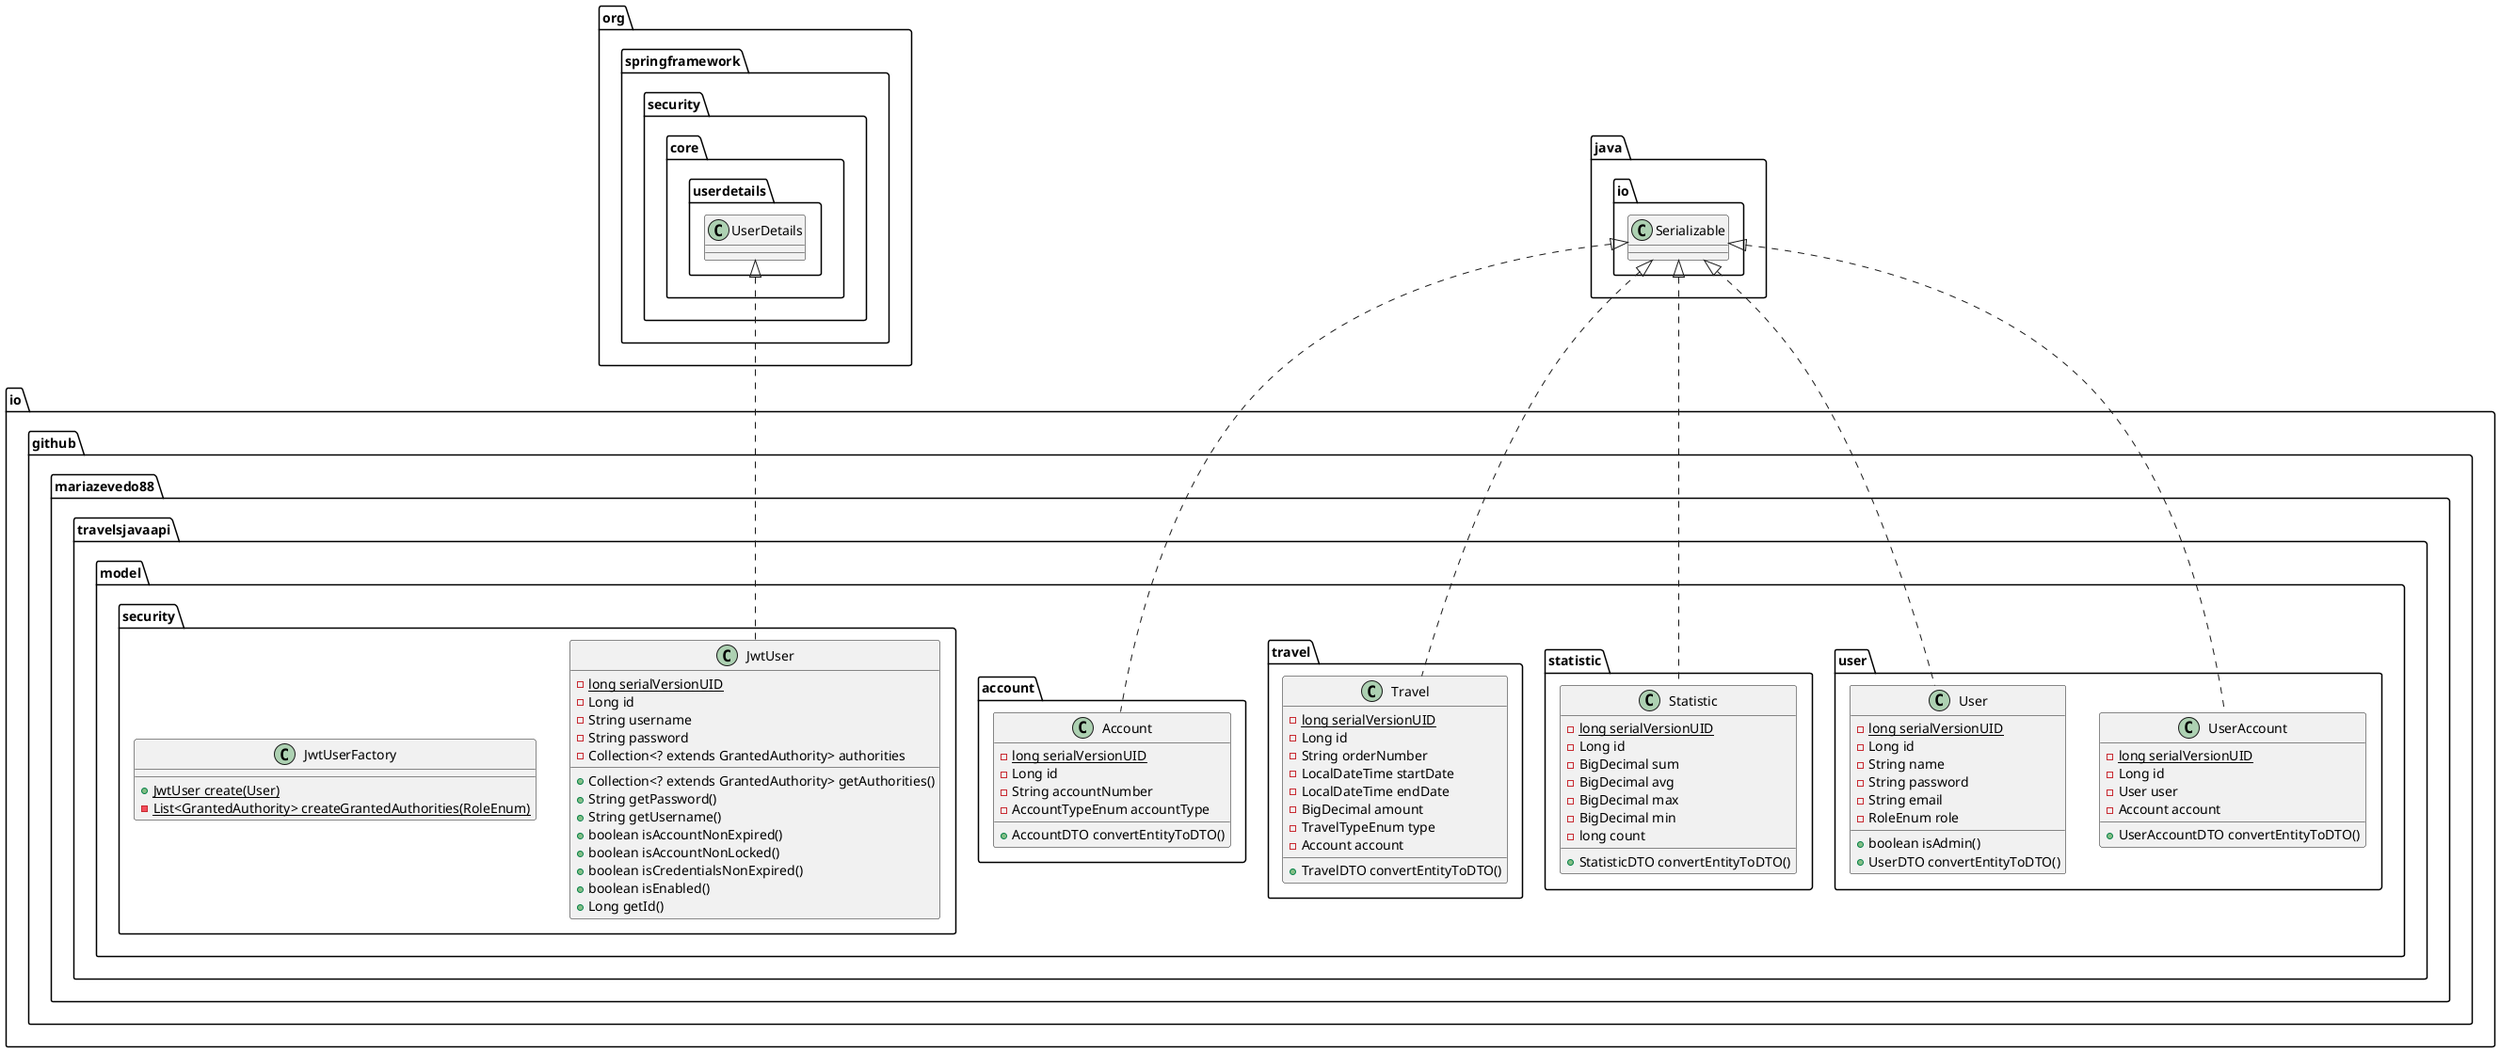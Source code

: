 @startuml
class io.github.mariazevedo88.travelsjavaapi.model.security.JwtUser {
- {static} long serialVersionUID
- Long id
- String username
- String password
- Collection<? extends GrantedAuthority> authorities
+ Collection<? extends GrantedAuthority> getAuthorities()
+ String getPassword()
+ String getUsername()
+ boolean isAccountNonExpired()
+ boolean isAccountNonLocked()
+ boolean isCredentialsNonExpired()
+ boolean isEnabled()
+ Long getId()
}


class io.github.mariazevedo88.travelsjavaapi.model.statistic.Statistic {
- {static} long serialVersionUID
- Long id
- BigDecimal sum
- BigDecimal avg
- BigDecimal max
- BigDecimal min
- long count
+ StatisticDTO convertEntityToDTO()
}


class io.github.mariazevedo88.travelsjavaapi.model.travel.Travel {
- {static} long serialVersionUID
- Long id
- String orderNumber
- LocalDateTime startDate
- LocalDateTime endDate
- BigDecimal amount
- TravelTypeEnum type
- Account account
+ TravelDTO convertEntityToDTO()
}


class io.github.mariazevedo88.travelsjavaapi.model.account.Account {
- {static} long serialVersionUID
- Long id
- String accountNumber
- AccountTypeEnum accountType
+ AccountDTO convertEntityToDTO()
}


class io.github.mariazevedo88.travelsjavaapi.model.user.UserAccount {
- {static} long serialVersionUID
- Long id
- User user
- Account account
+ UserAccountDTO convertEntityToDTO()
}


class io.github.mariazevedo88.travelsjavaapi.model.user.User {
- {static} long serialVersionUID
- Long id
- String name
- String password
- String email
- RoleEnum role
+ boolean isAdmin()
+ UserDTO convertEntityToDTO()
}


class io.github.mariazevedo88.travelsjavaapi.model.security.JwtUserFactory {
+ {static} JwtUser create(User)
- {static} List<GrantedAuthority> createGrantedAuthorities(RoleEnum)
}



org.springframework.security.core.userdetails.UserDetails <|.. io.github.mariazevedo88.travelsjavaapi.model.security.JwtUser
java.io.Serializable <|.. io.github.mariazevedo88.travelsjavaapi.model.statistic.Statistic
java.io.Serializable <|.. io.github.mariazevedo88.travelsjavaapi.model.travel.Travel
java.io.Serializable <|.. io.github.mariazevedo88.travelsjavaapi.model.account.Account
java.io.Serializable <|.. io.github.mariazevedo88.travelsjavaapi.model.user.UserAccount
java.io.Serializable <|.. io.github.mariazevedo88.travelsjavaapi.model.user.User
@enduml
